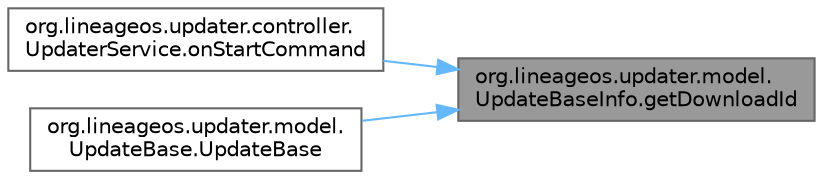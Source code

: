 digraph "org.lineageos.updater.model.UpdateBaseInfo.getDownloadId"
{
 // LATEX_PDF_SIZE
  bgcolor="transparent";
  edge [fontname=Helvetica,fontsize=10,labelfontname=Helvetica,labelfontsize=10];
  node [fontname=Helvetica,fontsize=10,shape=box,height=0.2,width=0.4];
  rankdir="RL";
  Node1 [label="org.lineageos.updater.model.\lUpdateBaseInfo.getDownloadId",height=0.2,width=0.4,color="gray40", fillcolor="grey60", style="filled", fontcolor="black",tooltip=" "];
  Node1 -> Node2 [dir="back",color="steelblue1",style="solid"];
  Node2 [label="org.lineageos.updater.controller.\lUpdaterService.onStartCommand",height=0.2,width=0.4,color="grey40", fillcolor="white", style="filled",URL="$classorg_1_1lineageos_1_1updater_1_1controller_1_1_updater_service.html#ad3af9767ebb76b9c4cdb8a6d9368137f",tooltip=" "];
  Node1 -> Node3 [dir="back",color="steelblue1",style="solid"];
  Node3 [label="org.lineageos.updater.model.\lUpdateBase.UpdateBase",height=0.2,width=0.4,color="grey40", fillcolor="white", style="filled",URL="$classorg_1_1lineageos_1_1updater_1_1model_1_1_update_base.html#a23a2815634d1d200b607ef8c3fc598c0",tooltip=" "];
}
